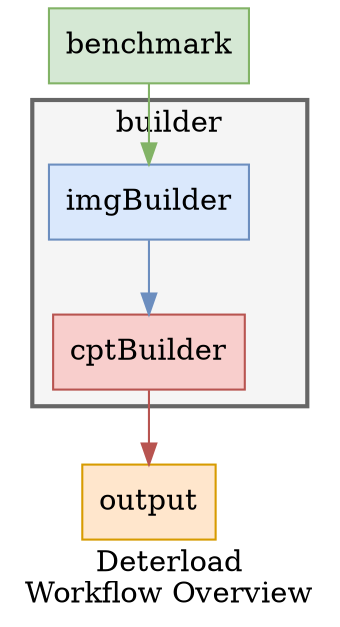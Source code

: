 digraph G {
bgcolor=transparent;
compound=True;
label="Deterload\nWorkflow Overview";
node [shape=box];
edge [color="#00000044"];
Gbenchmark [color="#82B366", fillcolor="#D5E8D4", label=benchmark, style=filled];
subgraph cluster_builder {
bgcolor="#F5F5F5";
label=builder;
pencolor="#666666";
penwidth=2;
cluster_builder_connect_node_ [height=0, label="", margin=0, shape=none, width=0];
cluster_builderimgBuilder [color="#6C8EBF", fillcolor="#DAE8FC", label=imgBuilder, style=filled];
cluster_buildercptBuilder [color="#B85450", fillcolor="#F8CECC", label=cptBuilder, style=filled];
cluster_builderimgBuilder -> cluster_buildercptBuilder  [color="#6C8EBF"];
}

Gbenchmark -> cluster_builderimgBuilder  [color="#82B366"];
Goutput [color="#D79B00", fillcolor="#FFE6CC", label=output, style=filled];
cluster_buildercptBuilder -> Goutput  [color="#B85450"];
}
